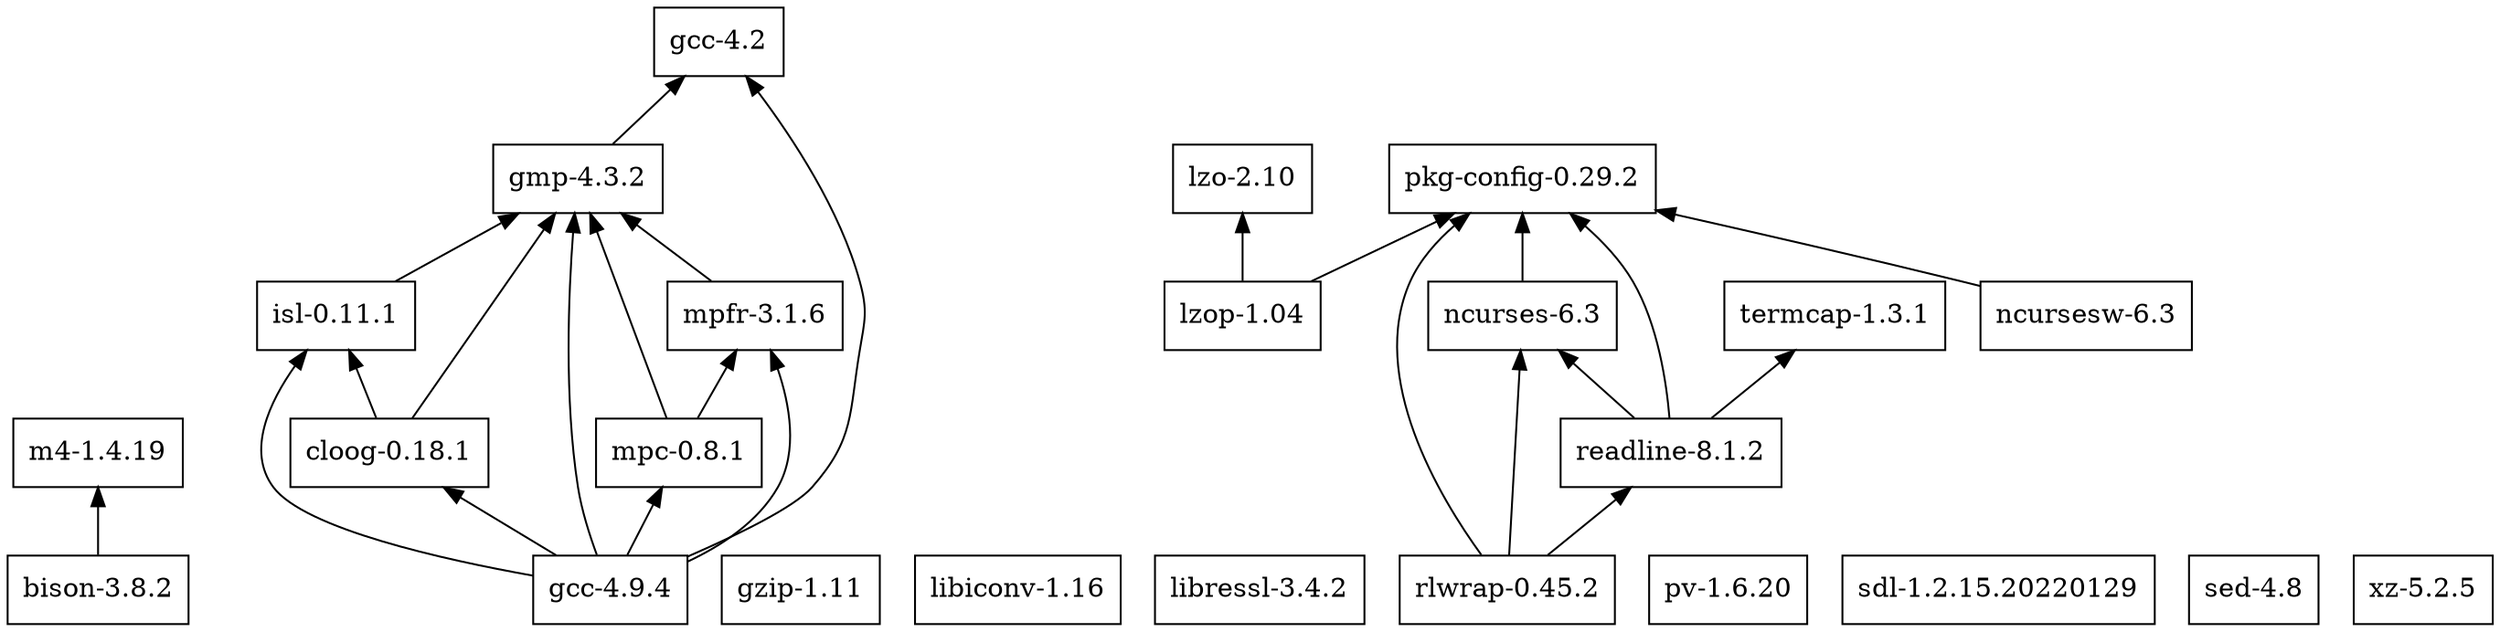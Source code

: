 digraph mygraph {
node [shape=box];
rankdir = BT;

"bison-3.8.2" -> "m4-1.4.19"
"cloog-0.18.1" -> "gmp-4.3.2"
"cloog-0.18.1" -> "isl-0.11.1"
"gcc-4.2"
"gcc-4.9.4" -> "cloog-0.18.1"
"gcc-4.9.4" -> "gcc-4.2"
"gcc-4.9.4" -> "gmp-4.3.2"
"gcc-4.9.4" -> "isl-0.11.1"
"gcc-4.9.4" -> "mpc-0.8.1"
"gcc-4.9.4" -> "mpfr-3.1.6"
"gmp-4.3.2" -> "gcc-4.2"
"gzip-1.11"
"isl-0.11.1" -> "gmp-4.3.2"
"libiconv-1.16"
"libressl-3.4.2"
"lzo-2.10"
"lzop-1.04" -> "lzo-2.10"
"lzop-1.04" -> "pkg-config-0.29.2"
"m4-1.4.19"
"mpc-0.8.1" -> "gmp-4.3.2"
"mpc-0.8.1" -> "mpfr-3.1.6"
"mpfr-3.1.6" -> "gmp-4.3.2"
"ncurses-6.3" -> "pkg-config-0.29.2"
"ncursesw-6.3" -> "pkg-config-0.29.2"
"pkg-config-0.29.2"
"pv-1.6.20"
"readline-8.1.2" -> "ncurses-6.3"
"readline-8.1.2" -> "pkg-config-0.29.2"
"readline-8.1.2" -> "termcap-1.3.1"
"rlwrap-0.45.2" -> "ncurses-6.3"
"rlwrap-0.45.2" -> "pkg-config-0.29.2"
"rlwrap-0.45.2" -> "readline-8.1.2"
"sdl-1.2.15.20220129"
"sed-4.8"
"termcap-1.3.1"
"xz-5.2.5"

}
